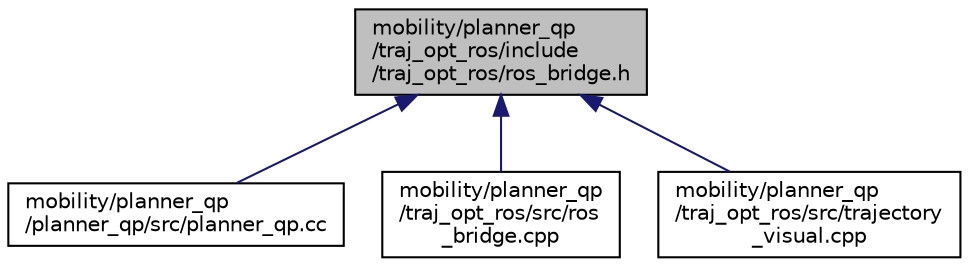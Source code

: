 digraph "mobility/planner_qp/traj_opt_ros/include/traj_opt_ros/ros_bridge.h"
{
 // LATEX_PDF_SIZE
  edge [fontname="Helvetica",fontsize="10",labelfontname="Helvetica",labelfontsize="10"];
  node [fontname="Helvetica",fontsize="10",shape=record];
  Node1 [label="mobility/planner_qp\l/traj_opt_ros/include\l/traj_opt_ros/ros_bridge.h",height=0.2,width=0.4,color="black", fillcolor="grey75", style="filled", fontcolor="black",tooltip=" "];
  Node1 -> Node2 [dir="back",color="midnightblue",fontsize="10",style="solid",fontname="Helvetica"];
  Node2 [label="mobility/planner_qp\l/planner_qp/src/planner_qp.cc",height=0.2,width=0.4,color="black", fillcolor="white", style="filled",URL="$planner__qp_8cc.html",tooltip=" "];
  Node1 -> Node3 [dir="back",color="midnightblue",fontsize="10",style="solid",fontname="Helvetica"];
  Node3 [label="mobility/planner_qp\l/traj_opt_ros/src/ros\l_bridge.cpp",height=0.2,width=0.4,color="black", fillcolor="white", style="filled",URL="$ros__bridge_8cpp.html",tooltip=" "];
  Node1 -> Node4 [dir="back",color="midnightblue",fontsize="10",style="solid",fontname="Helvetica"];
  Node4 [label="mobility/planner_qp\l/traj_opt_ros/src/trajectory\l_visual.cpp",height=0.2,width=0.4,color="black", fillcolor="white", style="filled",URL="$trajectory__visual_8cpp.html",tooltip=" "];
}
